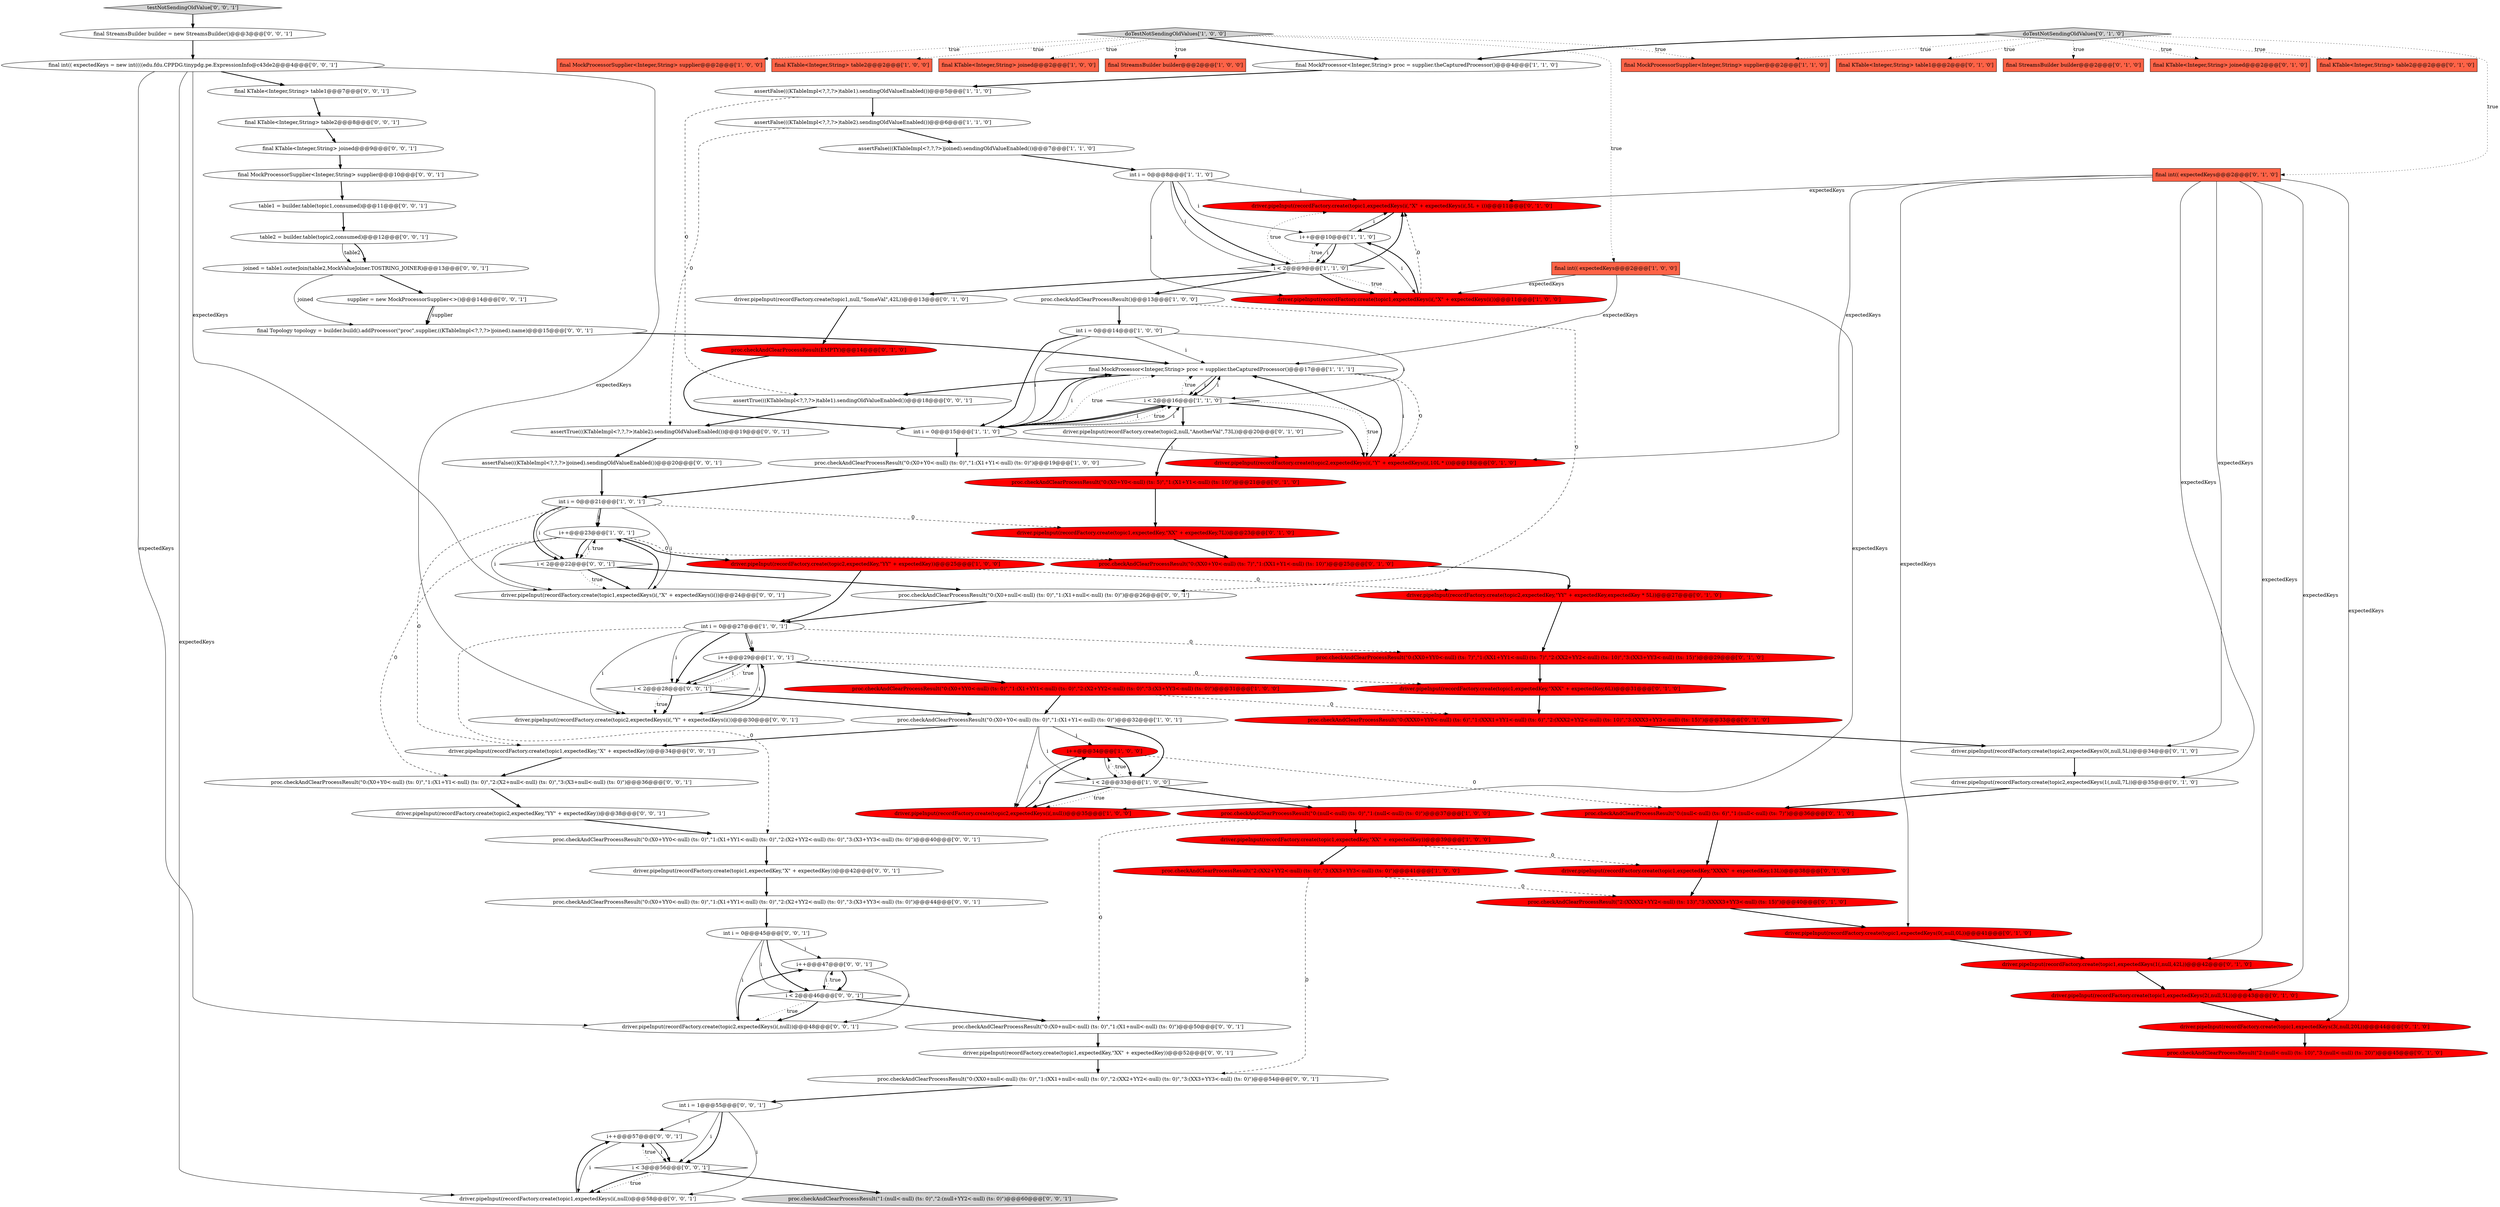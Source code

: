 digraph {
82 [style = filled, label = "int i = 0@@@45@@@['0', '0', '1']", fillcolor = white, shape = ellipse image = "AAA0AAABBB3BBB"];
11 [style = filled, label = "final MockProcessor<Integer,String> proc = supplier.theCapturedProcessor()@@@17@@@['1', '1', '1']", fillcolor = white, shape = ellipse image = "AAA0AAABBB1BBB"];
33 [style = filled, label = "final MockProcessorSupplier<Integer,String> supplier@@@2@@@['1', '1', '0']", fillcolor = tomato, shape = box image = "AAA0AAABBB1BBB"];
21 [style = filled, label = "i++@@@34@@@['1', '0', '0']", fillcolor = red, shape = ellipse image = "AAA1AAABBB1BBB"];
17 [style = filled, label = "int i = 0@@@8@@@['1', '1', '0']", fillcolor = white, shape = ellipse image = "AAA0AAABBB1BBB"];
72 [style = filled, label = "i++@@@47@@@['0', '0', '1']", fillcolor = white, shape = ellipse image = "AAA0AAABBB3BBB"];
85 [style = filled, label = "driver.pipeInput(recordFactory.create(topic2,expectedKey,\"YY\" + expectedKey))@@@38@@@['0', '0', '1']", fillcolor = white, shape = ellipse image = "AAA0AAABBB3BBB"];
5 [style = filled, label = "final MockProcessor<Integer,String> proc = supplier.theCapturedProcessor()@@@4@@@['1', '1', '0']", fillcolor = white, shape = ellipse image = "AAA0AAABBB1BBB"];
2 [style = filled, label = "proc.checkAndClearProcessResult(\"0:(null<-null) (ts: 0)\",\"1:(null<-null) (ts: 0)\")@@@37@@@['1', '0', '0']", fillcolor = red, shape = ellipse image = "AAA1AAABBB1BBB"];
31 [style = filled, label = "proc.checkAndClearProcessResult()@@@13@@@['1', '0', '0']", fillcolor = white, shape = ellipse image = "AAA0AAABBB1BBB"];
32 [style = filled, label = "assertFalse(((KTableImpl<?,?,?>)table1).sendingOldValueEnabled())@@@5@@@['1', '1', '0']", fillcolor = white, shape = ellipse image = "AAA0AAABBB1BBB"];
63 [style = filled, label = "final int(( expectedKeys = new int((((edu.fdu.CPPDG.tinypdg.pe.ExpressionInfo@c43de2@@@4@@@['0', '0', '1']", fillcolor = white, shape = ellipse image = "AAA0AAABBB3BBB"];
53 [style = filled, label = "driver.pipeInput(recordFactory.create(topic2,null,\"AnotherVal\",73L))@@@20@@@['0', '1', '0']", fillcolor = white, shape = ellipse image = "AAA0AAABBB2BBB"];
70 [style = filled, label = "assertFalse(((KTableImpl<?,?,?>)joined).sendingOldValueEnabled())@@@20@@@['0', '0', '1']", fillcolor = white, shape = ellipse image = "AAA0AAABBB3BBB"];
73 [style = filled, label = "i < 2@@@46@@@['0', '0', '1']", fillcolor = white, shape = diamond image = "AAA0AAABBB3BBB"];
4 [style = filled, label = "i < 2@@@9@@@['1', '1', '0']", fillcolor = white, shape = diamond image = "AAA0AAABBB1BBB"];
55 [style = filled, label = "proc.checkAndClearProcessResult(\"0:(XXX0+YY0<-null) (ts: 6)\",\"1:(XXX1+YY1<-null) (ts: 6)\",\"2:(XXX2+YY2<-null) (ts: 10)\",\"3:(XXX3+YY3<-null) (ts: 15)\")@@@33@@@['0', '1', '0']", fillcolor = red, shape = ellipse image = "AAA1AAABBB2BBB"];
25 [style = filled, label = "proc.checkAndClearProcessResult(\"0:(X0+Y0<-null) (ts: 0)\",\"1:(X1+Y1<-null) (ts: 0)\")@@@32@@@['1', '0', '1']", fillcolor = white, shape = ellipse image = "AAA0AAABBB1BBB"];
58 [style = filled, label = "proc.checkAndClearProcessResult(\"2:(null<-null) (ts: 10)\",\"3:(null<-null) (ts: 20)\")@@@45@@@['0', '1', '0']", fillcolor = red, shape = ellipse image = "AAA1AAABBB2BBB"];
95 [style = filled, label = "i++@@@57@@@['0', '0', '1']", fillcolor = white, shape = ellipse image = "AAA0AAABBB3BBB"];
87 [style = filled, label = "driver.pipeInput(recordFactory.create(topic2,expectedKeys(i(,null))@@@48@@@['0', '0', '1']", fillcolor = white, shape = ellipse image = "AAA0AAABBB3BBB"];
28 [style = filled, label = "i++@@@29@@@['1', '0', '1']", fillcolor = white, shape = ellipse image = "AAA0AAABBB1BBB"];
7 [style = filled, label = "i++@@@23@@@['1', '0', '1']", fillcolor = white, shape = ellipse image = "AAA0AAABBB1BBB"];
37 [style = filled, label = "driver.pipeInput(recordFactory.create(topic1,expectedKeys(2(,null,5L))@@@43@@@['0', '1', '0']", fillcolor = red, shape = ellipse image = "AAA1AAABBB2BBB"];
13 [style = filled, label = "i < 2@@@33@@@['1', '0', '0']", fillcolor = white, shape = diamond image = "AAA0AAABBB1BBB"];
67 [style = filled, label = "testNotSendingOldValue['0', '0', '1']", fillcolor = lightgray, shape = diamond image = "AAA0AAABBB3BBB"];
77 [style = filled, label = "assertTrue(((KTableImpl<?,?,?>)table1).sendingOldValueEnabled())@@@18@@@['0', '0', '1']", fillcolor = white, shape = ellipse image = "AAA0AAABBB3BBB"];
75 [style = filled, label = "table2 = builder.table(topic2,consumed)@@@12@@@['0', '0', '1']", fillcolor = white, shape = ellipse image = "AAA0AAABBB3BBB"];
39 [style = filled, label = "driver.pipeInput(recordFactory.create(topic2,expectedKey,\"YY\" + expectedKey,expectedKey * 5L))@@@27@@@['0', '1', '0']", fillcolor = red, shape = ellipse image = "AAA1AAABBB2BBB"];
23 [style = filled, label = "i++@@@10@@@['1', '1', '0']", fillcolor = white, shape = ellipse image = "AAA0AAABBB1BBB"];
47 [style = filled, label = "final KTable<Integer,String> table1@@@2@@@['0', '1', '0']", fillcolor = tomato, shape = box image = "AAA0AAABBB2BBB"];
64 [style = filled, label = "table1 = builder.table(topic1,consumed)@@@11@@@['0', '0', '1']", fillcolor = white, shape = ellipse image = "AAA0AAABBB3BBB"];
84 [style = filled, label = "proc.checkAndClearProcessResult(\"1:(null<-null) (ts: 0)\",\"2:(null+YY2<-null) (ts: 0)\")@@@60@@@['0', '0', '1']", fillcolor = lightgray, shape = ellipse image = "AAA0AAABBB3BBB"];
90 [style = filled, label = "proc.checkAndClearProcessResult(\"0:(X0+YY0<-null) (ts: 0)\",\"1:(X1+YY1<-null) (ts: 0)\",\"2:(X2+YY2<-null) (ts: 0)\",\"3:(X3+YY3<-null) (ts: 0)\")@@@40@@@['0', '0', '1']", fillcolor = white, shape = ellipse image = "AAA0AAABBB3BBB"];
76 [style = filled, label = "proc.checkAndClearProcessResult(\"0:(XX0+null<-null) (ts: 0)\",\"1:(XX1+null<-null) (ts: 0)\",\"2:(XX2+YY2<-null) (ts: 0)\",\"3:(XX3+YY3<-null) (ts: 0)\")@@@54@@@['0', '0', '1']", fillcolor = white, shape = ellipse image = "AAA0AAABBB3BBB"];
92 [style = filled, label = "driver.pipeInput(recordFactory.create(topic1,expectedKey,\"X\" + expectedKey))@@@34@@@['0', '0', '1']", fillcolor = white, shape = ellipse image = "AAA0AAABBB3BBB"];
27 [style = filled, label = "i < 2@@@16@@@['1', '1', '0']", fillcolor = white, shape = diamond image = "AAA0AAABBB1BBB"];
57 [style = filled, label = "driver.pipeInput(recordFactory.create(topic1,expectedKeys(3(,null,20L))@@@44@@@['0', '1', '0']", fillcolor = red, shape = ellipse image = "AAA1AAABBB2BBB"];
45 [style = filled, label = "proc.checkAndClearProcessResult(\"0:(X0+Y0<-null) (ts: 5)\",\"1:(X1+Y1<-null) (ts: 10)\")@@@21@@@['0', '1', '0']", fillcolor = red, shape = ellipse image = "AAA1AAABBB2BBB"];
65 [style = filled, label = "proc.checkAndClearProcessResult(\"0:(X0+null<-null) (ts: 0)\",\"1:(X1+null<-null) (ts: 0)\")@@@26@@@['0', '0', '1']", fillcolor = white, shape = ellipse image = "AAA0AAABBB3BBB"];
22 [style = filled, label = "assertFalse(((KTableImpl<?,?,?>)table2).sendingOldValueEnabled())@@@6@@@['1', '1', '0']", fillcolor = white, shape = ellipse image = "AAA0AAABBB1BBB"];
3 [style = filled, label = "int i = 0@@@14@@@['1', '0', '0']", fillcolor = white, shape = ellipse image = "AAA0AAABBB1BBB"];
16 [style = filled, label = "proc.checkAndClearProcessResult(\"0:(X0+YY0<-null) (ts: 0)\",\"1:(X1+YY1<-null) (ts: 0)\",\"2:(X2+YY2<-null) (ts: 0)\",\"3:(X3+YY3<-null) (ts: 0)\")@@@31@@@['1', '0', '0']", fillcolor = red, shape = ellipse image = "AAA1AAABBB1BBB"];
80 [style = filled, label = "final KTable<Integer,String> table2@@@8@@@['0', '0', '1']", fillcolor = white, shape = ellipse image = "AAA0AAABBB3BBB"];
96 [style = filled, label = "final KTable<Integer,String> joined@@@9@@@['0', '0', '1']", fillcolor = white, shape = ellipse image = "AAA0AAABBB3BBB"];
99 [style = filled, label = "driver.pipeInput(recordFactory.create(topic1,expectedKey,\"XX\" + expectedKey))@@@52@@@['0', '0', '1']", fillcolor = white, shape = ellipse image = "AAA0AAABBB3BBB"];
8 [style = filled, label = "int i = 0@@@27@@@['1', '0', '1']", fillcolor = white, shape = ellipse image = "AAA0AAABBB1BBB"];
51 [style = filled, label = "driver.pipeInput(recordFactory.create(topic1,expectedKeys(0(,null,0L))@@@41@@@['0', '1', '0']", fillcolor = red, shape = ellipse image = "AAA1AAABBB2BBB"];
46 [style = filled, label = "final StreamsBuilder builder@@@2@@@['0', '1', '0']", fillcolor = tomato, shape = box image = "AAA0AAABBB2BBB"];
56 [style = filled, label = "driver.pipeInput(recordFactory.create(topic1,expectedKey,\"XXX\" + expectedKey,6L))@@@31@@@['0', '1', '0']", fillcolor = red, shape = ellipse image = "AAA1AAABBB2BBB"];
1 [style = filled, label = "proc.checkAndClearProcessResult(\"2:(XX2+YY2<-null) (ts: 0)\",\"3:(XX3+YY3<-null) (ts: 0)\")@@@41@@@['1', '0', '0']", fillcolor = red, shape = ellipse image = "AAA1AAABBB1BBB"];
19 [style = filled, label = "doTestNotSendingOldValues['1', '0', '0']", fillcolor = lightgray, shape = diamond image = "AAA0AAABBB1BBB"];
48 [style = filled, label = "proc.checkAndClearProcessResult(\"0:(XX0+Y0<-null) (ts: 7)\",\"1:(XX1+Y1<-null) (ts: 10)\")@@@25@@@['0', '1', '0']", fillcolor = red, shape = ellipse image = "AAA1AAABBB2BBB"];
14 [style = filled, label = "driver.pipeInput(recordFactory.create(topic1,expectedKey,\"XX\" + expectedKey))@@@39@@@['1', '0', '0']", fillcolor = red, shape = ellipse image = "AAA1AAABBB1BBB"];
49 [style = filled, label = "driver.pipeInput(recordFactory.create(topic2,expectedKeys(0(,null,5L))@@@34@@@['0', '1', '0']", fillcolor = white, shape = ellipse image = "AAA0AAABBB2BBB"];
97 [style = filled, label = "supplier = new MockProcessorSupplier<>()@@@14@@@['0', '0', '1']", fillcolor = white, shape = ellipse image = "AAA0AAABBB3BBB"];
78 [style = filled, label = "assertTrue(((KTableImpl<?,?,?>)table2).sendingOldValueEnabled())@@@19@@@['0', '0', '1']", fillcolor = white, shape = ellipse image = "AAA0AAABBB3BBB"];
43 [style = filled, label = "driver.pipeInput(recordFactory.create(topic1,expectedKey,\"XX\" + expectedKey,7L))@@@23@@@['0', '1', '0']", fillcolor = red, shape = ellipse image = "AAA1AAABBB2BBB"];
91 [style = filled, label = "i < 2@@@22@@@['0', '0', '1']", fillcolor = white, shape = diamond image = "AAA0AAABBB3BBB"];
26 [style = filled, label = "final int(( expectedKeys@@@2@@@['1', '0', '0']", fillcolor = tomato, shape = box image = "AAA0AAABBB1BBB"];
61 [style = filled, label = "driver.pipeInput(recordFactory.create(topic1,expectedKeys(1(,null,42L))@@@42@@@['0', '1', '0']", fillcolor = red, shape = ellipse image = "AAA1AAABBB2BBB"];
74 [style = filled, label = "final StreamsBuilder builder = new StreamsBuilder()@@@3@@@['0', '0', '1']", fillcolor = white, shape = ellipse image = "AAA0AAABBB3BBB"];
20 [style = filled, label = "int i = 0@@@15@@@['1', '1', '0']", fillcolor = white, shape = ellipse image = "AAA0AAABBB1BBB"];
89 [style = filled, label = "final KTable<Integer,String> table1@@@7@@@['0', '0', '1']", fillcolor = white, shape = ellipse image = "AAA0AAABBB3BBB"];
12 [style = filled, label = "final KTable<Integer,String> joined@@@2@@@['1', '0', '0']", fillcolor = tomato, shape = box image = "AAA0AAABBB1BBB"];
29 [style = filled, label = "final StreamsBuilder builder@@@2@@@['1', '0', '0']", fillcolor = tomato, shape = box image = "AAA0AAABBB1BBB"];
36 [style = filled, label = "driver.pipeInput(recordFactory.create(topic1,expectedKey,\"XXXX\" + expectedKey,13L))@@@38@@@['0', '1', '0']", fillcolor = red, shape = ellipse image = "AAA1AAABBB2BBB"];
42 [style = filled, label = "driver.pipeInput(recordFactory.create(topic2,expectedKeys(1(,null,7L))@@@35@@@['0', '1', '0']", fillcolor = white, shape = ellipse image = "AAA0AAABBB2BBB"];
71 [style = filled, label = "final Topology topology = builder.build().addProcessor(\"proc\",supplier,((KTableImpl<?,?,?>)joined).name)@@@15@@@['0', '0', '1']", fillcolor = white, shape = ellipse image = "AAA0AAABBB3BBB"];
94 [style = filled, label = "int i = 1@@@55@@@['0', '0', '1']", fillcolor = white, shape = ellipse image = "AAA0AAABBB3BBB"];
81 [style = filled, label = "i < 2@@@28@@@['0', '0', '1']", fillcolor = white, shape = diamond image = "AAA0AAABBB3BBB"];
34 [style = filled, label = "proc.checkAndClearProcessResult(\"0:(null<-null) (ts: 6)\",\"1:(null<-null) (ts: 7)\")@@@36@@@['0', '1', '0']", fillcolor = red, shape = ellipse image = "AAA1AAABBB2BBB"];
30 [style = filled, label = "assertFalse(((KTableImpl<?,?,?>)joined).sendingOldValueEnabled())@@@7@@@['1', '1', '0']", fillcolor = white, shape = ellipse image = "AAA0AAABBB1BBB"];
62 [style = filled, label = "driver.pipeInput(recordFactory.create(topic1,expectedKeys(i(,null))@@@58@@@['0', '0', '1']", fillcolor = white, shape = ellipse image = "AAA0AAABBB3BBB"];
59 [style = filled, label = "driver.pipeInput(recordFactory.create(topic1,expectedKeys(i(,\"X\" + expectedKeys(i(,5L + i))@@@11@@@['0', '1', '0']", fillcolor = red, shape = ellipse image = "AAA1AAABBB2BBB"];
88 [style = filled, label = "driver.pipeInput(recordFactory.create(topic2,expectedKeys(i(,\"Y\" + expectedKeys(i())@@@30@@@['0', '0', '1']", fillcolor = white, shape = ellipse image = "AAA0AAABBB3BBB"];
60 [style = filled, label = "driver.pipeInput(recordFactory.create(topic2,expectedKeys(i(,\"Y\" + expectedKeys(i(,10L * i))@@@18@@@['0', '1', '0']", fillcolor = red, shape = ellipse image = "AAA1AAABBB2BBB"];
68 [style = filled, label = "driver.pipeInput(recordFactory.create(topic1,expectedKeys(i(,\"X\" + expectedKeys(i())@@@24@@@['0', '0', '1']", fillcolor = white, shape = ellipse image = "AAA0AAABBB3BBB"];
38 [style = filled, label = "proc.checkAndClearProcessResult(\"2:(XXXX2+YY2<-null) (ts: 13)\",\"3:(XXXX3+YY3<-null) (ts: 15)\")@@@40@@@['0', '1', '0']", fillcolor = red, shape = ellipse image = "AAA1AAABBB2BBB"];
41 [style = filled, label = "driver.pipeInput(recordFactory.create(topic1,null,\"SomeVal\",42L))@@@13@@@['0', '1', '0']", fillcolor = white, shape = ellipse image = "AAA0AAABBB2BBB"];
9 [style = filled, label = "driver.pipeInput(recordFactory.create(topic2,expectedKey,\"YY\" + expectedKey))@@@25@@@['1', '0', '0']", fillcolor = red, shape = ellipse image = "AAA1AAABBB1BBB"];
18 [style = filled, label = "proc.checkAndClearProcessResult(\"0:(X0+Y0<-null) (ts: 0)\",\"1:(X1+Y1<-null) (ts: 0)\")@@@19@@@['1', '0', '0']", fillcolor = white, shape = ellipse image = "AAA0AAABBB1BBB"];
40 [style = filled, label = "doTestNotSendingOldValues['0', '1', '0']", fillcolor = lightgray, shape = diamond image = "AAA0AAABBB2BBB"];
98 [style = filled, label = "proc.checkAndClearProcessResult(\"0:(X0+YY0<-null) (ts: 0)\",\"1:(X1+YY1<-null) (ts: 0)\",\"2:(X2+YY2<-null) (ts: 0)\",\"3:(X3+YY3<-null) (ts: 0)\")@@@44@@@['0', '0', '1']", fillcolor = white, shape = ellipse image = "AAA0AAABBB3BBB"];
24 [style = filled, label = "int i = 0@@@21@@@['1', '0', '1']", fillcolor = white, shape = ellipse image = "AAA0AAABBB1BBB"];
44 [style = filled, label = "final int(( expectedKeys@@@2@@@['0', '1', '0']", fillcolor = tomato, shape = box image = "AAA0AAABBB2BBB"];
50 [style = filled, label = "final KTable<Integer,String> joined@@@2@@@['0', '1', '0']", fillcolor = tomato, shape = box image = "AAA0AAABBB2BBB"];
10 [style = filled, label = "final MockProcessorSupplier<Integer,String> supplier@@@2@@@['1', '0', '0']", fillcolor = tomato, shape = box image = "AAA0AAABBB1BBB"];
52 [style = filled, label = "proc.checkAndClearProcessResult(\"0:(XX0+YY0<-null) (ts: 7)\",\"1:(XX1+YY1<-null) (ts: 7)\",\"2:(XX2+YY2<-null) (ts: 10)\",\"3:(XX3+YY3<-null) (ts: 15)\")@@@29@@@['0', '1', '0']", fillcolor = red, shape = ellipse image = "AAA1AAABBB2BBB"];
69 [style = filled, label = "proc.checkAndClearProcessResult(\"0:(X0+null<-null) (ts: 0)\",\"1:(X1+null<-null) (ts: 0)\")@@@50@@@['0', '0', '1']", fillcolor = white, shape = ellipse image = "AAA0AAABBB3BBB"];
83 [style = filled, label = "i < 3@@@56@@@['0', '0', '1']", fillcolor = white, shape = diamond image = "AAA0AAABBB3BBB"];
93 [style = filled, label = "driver.pipeInput(recordFactory.create(topic1,expectedKey,\"X\" + expectedKey))@@@42@@@['0', '0', '1']", fillcolor = white, shape = ellipse image = "AAA0AAABBB3BBB"];
6 [style = filled, label = "final KTable<Integer,String> table2@@@2@@@['1', '0', '0']", fillcolor = tomato, shape = box image = "AAA0AAABBB1BBB"];
35 [style = filled, label = "final KTable<Integer,String> table2@@@2@@@['0', '1', '0']", fillcolor = tomato, shape = box image = "AAA0AAABBB2BBB"];
0 [style = filled, label = "driver.pipeInput(recordFactory.create(topic2,expectedKeys(i(,null))@@@35@@@['1', '0', '0']", fillcolor = red, shape = ellipse image = "AAA1AAABBB1BBB"];
66 [style = filled, label = "final MockProcessorSupplier<Integer,String> supplier@@@10@@@['0', '0', '1']", fillcolor = white, shape = ellipse image = "AAA0AAABBB3BBB"];
86 [style = filled, label = "joined = table1.outerJoin(table2,MockValueJoiner.TOSTRING_JOINER)@@@13@@@['0', '0', '1']", fillcolor = white, shape = ellipse image = "AAA0AAABBB3BBB"];
79 [style = filled, label = "proc.checkAndClearProcessResult(\"0:(X0+Y0<-null) (ts: 0)\",\"1:(X1+Y1<-null) (ts: 0)\",\"2:(X2+null<-null) (ts: 0)\",\"3:(X3+null<-null) (ts: 0)\")@@@36@@@['0', '0', '1']", fillcolor = white, shape = ellipse image = "AAA0AAABBB3BBB"];
54 [style = filled, label = "proc.checkAndClearProcessResult(EMPTY)@@@14@@@['0', '1', '0']", fillcolor = red, shape = ellipse image = "AAA1AAABBB2BBB"];
15 [style = filled, label = "driver.pipeInput(recordFactory.create(topic1,expectedKeys(i(,\"X\" + expectedKeys(i())@@@11@@@['1', '0', '0']", fillcolor = red, shape = ellipse image = "AAA1AAABBB1BBB"];
19->10 [style = dotted, label="true"];
20->11 [style = solid, label="i"];
40->50 [style = dotted, label="true"];
9->39 [style = dashed, label="0"];
44->49 [style = solid, label="expectedKeys"];
83->84 [style = bold, label=""];
32->22 [style = bold, label=""];
61->37 [style = bold, label=""];
71->11 [style = bold, label=""];
20->11 [style = dotted, label="true"];
63->68 [style = solid, label="expectedKeys"];
55->49 [style = bold, label=""];
38->51 [style = bold, label=""];
78->70 [style = bold, label=""];
80->96 [style = bold, label=""];
4->15 [style = bold, label=""];
28->81 [style = bold, label=""];
20->27 [style = dotted, label="true"];
91->7 [style = dotted, label="true"];
57->58 [style = bold, label=""];
40->44 [style = dotted, label="true"];
81->28 [style = dotted, label="true"];
83->62 [style = dotted, label="true"];
22->30 [style = bold, label=""];
48->39 [style = bold, label=""];
24->68 [style = solid, label="i"];
27->60 [style = dotted, label="true"];
20->27 [style = bold, label=""];
8->81 [style = solid, label="i"];
7->9 [style = bold, label=""];
19->5 [style = bold, label=""];
8->88 [style = solid, label="i"];
4->59 [style = bold, label=""];
7->68 [style = solid, label="i"];
40->46 [style = dotted, label="true"];
44->57 [style = solid, label="expectedKeys"];
17->15 [style = solid, label="i"];
45->43 [style = bold, label=""];
51->61 [style = bold, label=""];
44->61 [style = solid, label="expectedKeys"];
24->43 [style = dashed, label="0"];
13->21 [style = dotted, label="true"];
15->59 [style = dashed, label="0"];
66->64 [style = bold, label=""];
8->81 [style = bold, label=""];
72->73 [style = bold, label=""];
2->14 [style = bold, label=""];
3->20 [style = solid, label="i"];
82->72 [style = solid, label="i"];
1->38 [style = dashed, label="0"];
41->54 [style = bold, label=""];
27->60 [style = bold, label=""];
97->71 [style = bold, label=""];
8->28 [style = solid, label="i"];
83->95 [style = dotted, label="true"];
72->73 [style = solid, label="i"];
21->13 [style = bold, label=""];
27->11 [style = solid, label="i"];
8->28 [style = bold, label=""];
72->87 [style = solid, label="i"];
98->82 [style = bold, label=""];
27->53 [style = bold, label=""];
4->23 [style = dotted, label="true"];
85->90 [style = bold, label=""];
74->63 [style = bold, label=""];
20->60 [style = solid, label="i"];
19->33 [style = dotted, label="true"];
7->48 [style = dashed, label="0"];
89->80 [style = bold, label=""];
23->4 [style = solid, label="i"];
0->21 [style = bold, label=""];
21->13 [style = solid, label="i"];
73->69 [style = bold, label=""];
25->92 [style = bold, label=""];
95->62 [style = solid, label="i"];
9->8 [style = bold, label=""];
77->78 [style = bold, label=""];
64->75 [style = bold, label=""];
11->60 [style = solid, label="i"];
44->42 [style = solid, label="expectedKeys"];
97->71 [style = solid, label="supplier"];
26->11 [style = solid, label="expectedKeys"];
95->83 [style = solid, label="i"];
40->35 [style = dotted, label="true"];
20->18 [style = bold, label=""];
7->91 [style = bold, label=""];
75->86 [style = solid, label="table2"];
93->98 [style = bold, label=""];
39->52 [style = bold, label=""];
26->0 [style = solid, label="expectedKeys"];
23->15 [style = solid, label="i"];
82->73 [style = solid, label="i"];
40->5 [style = bold, label=""];
19->29 [style = dotted, label="true"];
13->0 [style = dotted, label="true"];
4->59 [style = dotted, label="true"];
40->47 [style = dotted, label="true"];
63->89 [style = bold, label=""];
2->69 [style = dashed, label="0"];
34->36 [style = bold, label=""];
23->59 [style = solid, label="i"];
32->77 [style = dashed, label="0"];
68->7 [style = bold, label=""];
26->15 [style = solid, label="expectedKeys"];
86->71 [style = solid, label="joined"];
70->24 [style = bold, label=""];
31->3 [style = bold, label=""];
69->99 [style = bold, label=""];
94->83 [style = solid, label="i"];
24->7 [style = bold, label=""];
27->20 [style = bold, label=""];
82->87 [style = solid, label="i"];
19->26 [style = dotted, label="true"];
13->0 [style = bold, label=""];
7->79 [style = dashed, label="0"];
65->8 [style = bold, label=""];
25->21 [style = solid, label="i"];
44->60 [style = solid, label="expectedKeys"];
73->72 [style = dotted, label="true"];
94->62 [style = solid, label="i"];
18->24 [style = bold, label=""];
30->17 [style = bold, label=""];
24->92 [style = dashed, label="0"];
44->59 [style = solid, label="expectedKeys"];
21->34 [style = dashed, label="0"];
17->23 [style = solid, label="i"];
7->91 [style = solid, label="i"];
17->59 [style = solid, label="i"];
28->81 [style = solid, label="i"];
11->60 [style = dashed, label="0"];
19->12 [style = dotted, label="true"];
81->25 [style = bold, label=""];
4->15 [style = dotted, label="true"];
75->86 [style = bold, label=""];
28->56 [style = dashed, label="0"];
4->41 [style = bold, label=""];
24->91 [style = solid, label="i"];
28->88 [style = solid, label="i"];
5->32 [style = bold, label=""];
44->37 [style = solid, label="expectedKeys"];
4->31 [style = bold, label=""];
44->51 [style = solid, label="expectedKeys"];
92->79 [style = bold, label=""];
24->91 [style = bold, label=""];
73->87 [style = dotted, label="true"];
56->55 [style = bold, label=""];
88->28 [style = bold, label=""];
11->27 [style = solid, label="i"];
8->90 [style = dashed, label="0"];
17->4 [style = bold, label=""];
11->77 [style = bold, label=""];
8->52 [style = dashed, label="0"];
91->68 [style = bold, label=""];
20->11 [style = bold, label=""];
13->2 [style = bold, label=""];
63->62 [style = solid, label="expectedKeys"];
37->57 [style = bold, label=""];
49->42 [style = bold, label=""];
15->23 [style = bold, label=""];
42->34 [style = bold, label=""];
81->88 [style = dotted, label="true"];
17->4 [style = solid, label="i"];
63->87 [style = solid, label="expectedKeys"];
90->93 [style = bold, label=""];
40->33 [style = dotted, label="true"];
25->0 [style = solid, label="i"];
91->68 [style = dotted, label="true"];
3->27 [style = solid, label="i"];
24->7 [style = solid, label="i"];
25->13 [style = bold, label=""];
83->62 [style = bold, label=""];
59->23 [style = bold, label=""];
43->48 [style = bold, label=""];
67->74 [style = bold, label=""];
96->66 [style = bold, label=""];
23->4 [style = bold, label=""];
73->87 [style = bold, label=""];
52->56 [style = bold, label=""];
16->25 [style = bold, label=""];
54->20 [style = bold, label=""];
95->83 [style = bold, label=""];
94->83 [style = bold, label=""];
86->97 [style = bold, label=""];
14->36 [style = dashed, label="0"];
28->16 [style = bold, label=""];
27->20 [style = solid, label="i"];
76->94 [style = bold, label=""];
94->95 [style = solid, label="i"];
14->1 [style = bold, label=""];
79->85 [style = bold, label=""];
27->11 [style = dotted, label="true"];
81->88 [style = bold, label=""];
20->27 [style = solid, label="i"];
87->72 [style = bold, label=""];
3->20 [style = bold, label=""];
91->65 [style = bold, label=""];
63->88 [style = solid, label="expectedKeys"];
31->65 [style = dashed, label="0"];
1->76 [style = dashed, label="0"];
62->95 [style = bold, label=""];
60->11 [style = bold, label=""];
99->76 [style = bold, label=""];
3->11 [style = solid, label="i"];
19->6 [style = dotted, label="true"];
36->38 [style = bold, label=""];
16->55 [style = dashed, label="0"];
21->0 [style = solid, label="i"];
22->78 [style = dashed, label="0"];
53->45 [style = bold, label=""];
82->73 [style = bold, label=""];
11->27 [style = bold, label=""];
25->13 [style = solid, label="i"];
}
